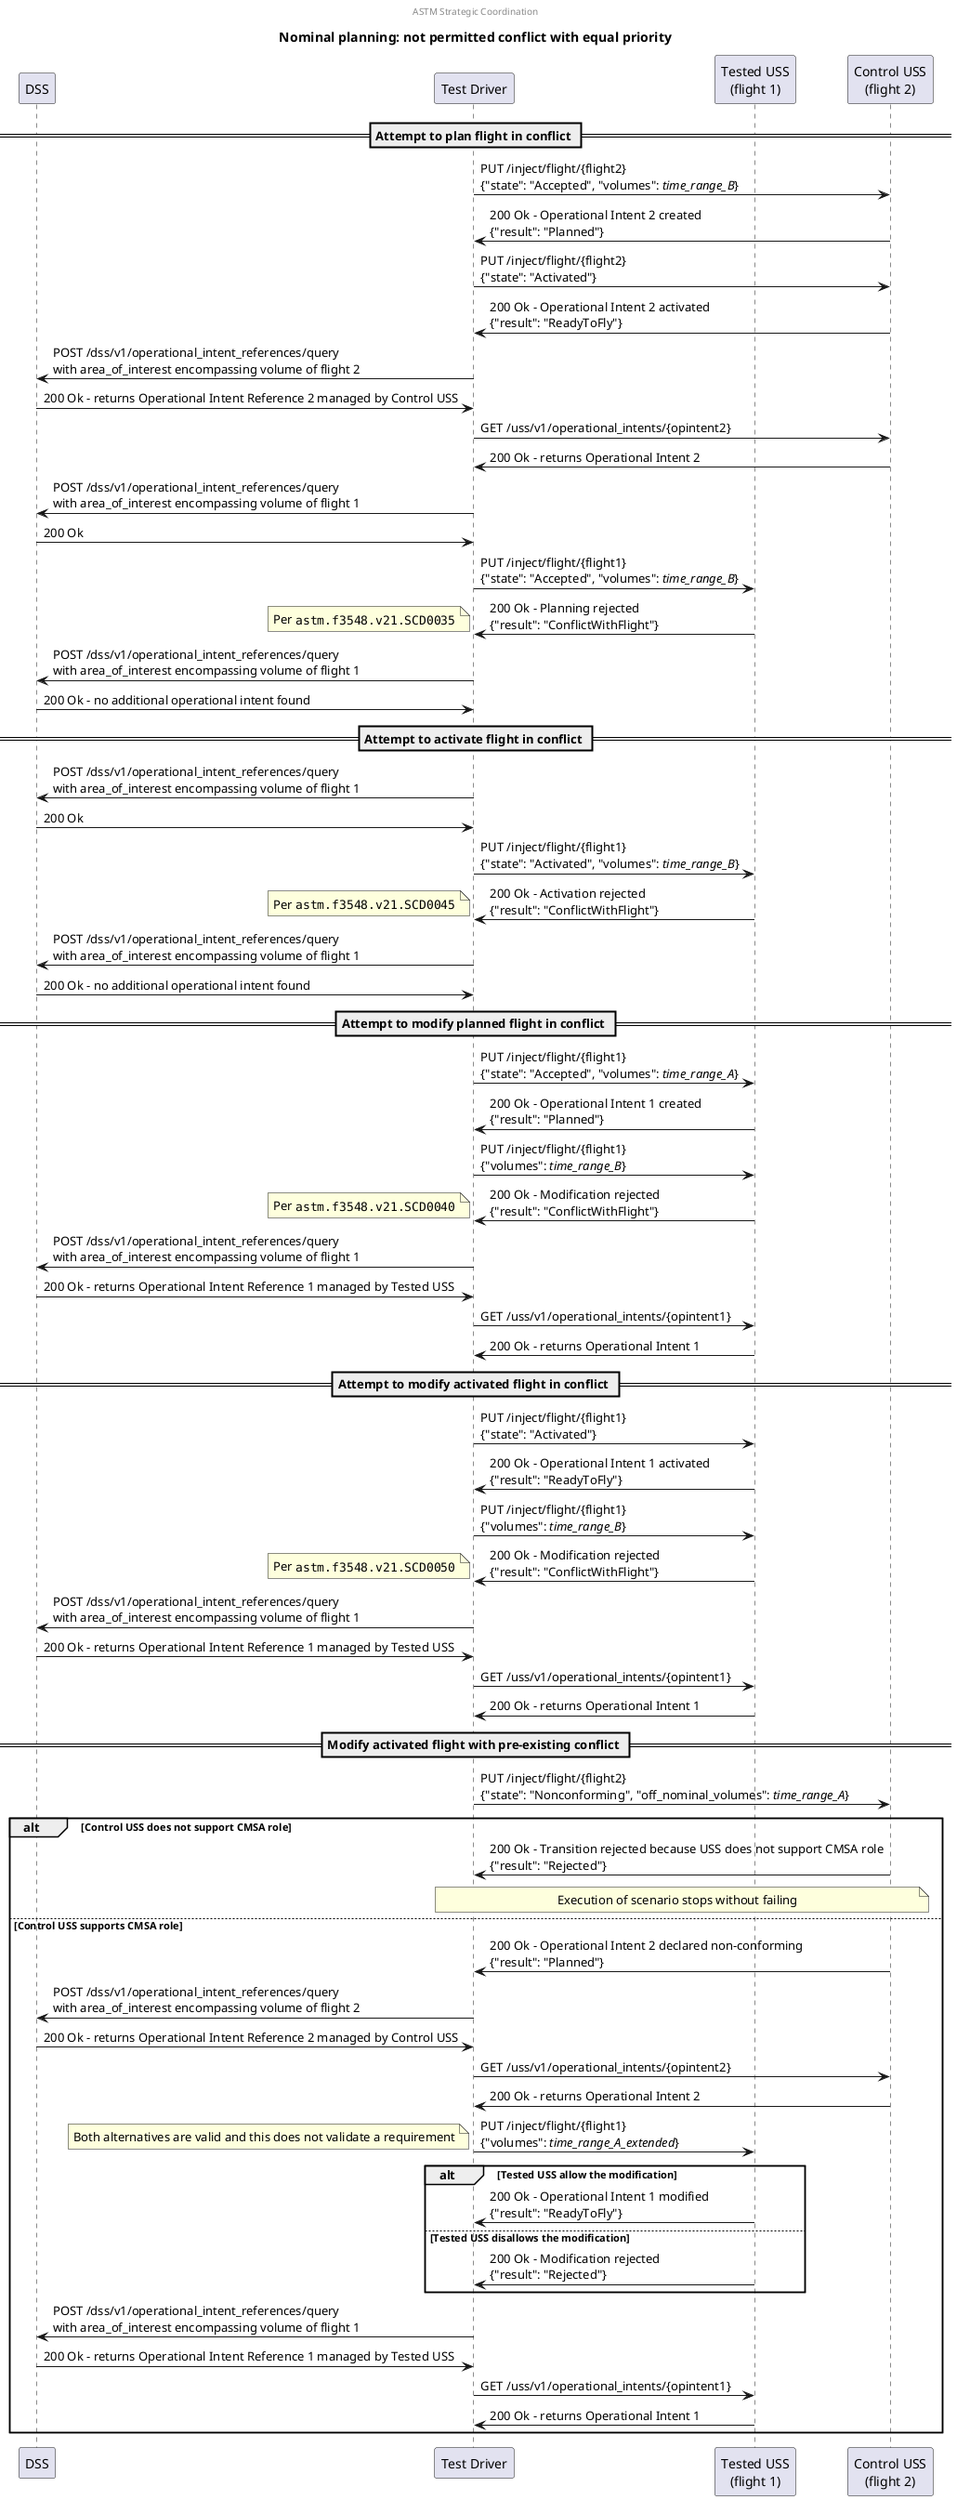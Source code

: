 @startuml
center header ASTM Strategic Coordination
title Nominal planning: not permitted conflict with equal priority

participant "DSS"
participant "Test Driver" as TD
participant "Tested USS\n(flight 1)" as T_USS
participant "Control USS\n(flight 2)" as C_USS

== Attempt to plan flight in conflict ==
TD -> C_USS: PUT /inject/flight/{flight2}\n{"state": "Accepted", "volumes": //time_range_B//}
TD <- C_USS: 200 Ok - Operational Intent 2 created\n{"result": "Planned"}

TD -> C_USS: PUT /inject/flight/{flight2}\n{"state": "Activated"}
TD <- C_USS: 200 Ok - Operational Intent 2 activated\n{"result": "ReadyToFly"}

TD -> DSS: POST /dss/v1/operational_intent_references/query\nwith area_of_interest encompassing volume of flight 2
TD <- DSS: 200 Ok - returns Operational Intent Reference 2 managed by Control USS
TD -> C_USS: GET /uss/v1/operational_intents/{opintent2}
TD <- C_USS: 200 Ok - returns Operational Intent 2

TD -> DSS: POST /dss/v1/operational_intent_references/query\nwith area_of_interest encompassing volume of flight 1
TD <- DSS: 200 Ok
TD -> T_USS: PUT /inject/flight/{flight1}\n{"state": "Accepted", "volumes": //time_range_B//}
TD <- T_USS: 200 Ok - Planning rejected\n{"result": "ConflictWithFlight"}
note left: Per ""astm.f3548.v21.SCD0035""
TD -> DSS: POST /dss/v1/operational_intent_references/query\nwith area_of_interest encompassing volume of flight 1
TD <- DSS: 200 Ok - no additional operational intent found


== Attempt to activate flight in conflict ==
TD -> DSS: POST /dss/v1/operational_intent_references/query\nwith area_of_interest encompassing volume of flight 1
TD <- DSS: 200 Ok
TD -> T_USS: PUT /inject/flight/{flight1}\n{"state": "Activated", "volumes": //time_range_B//}
TD <- T_USS: 200 Ok - Activation rejected\n{"result": "ConflictWithFlight"}
note left: Per ""astm.f3548.v21.SCD0045""
TD -> DSS: POST /dss/v1/operational_intent_references/query\nwith area_of_interest encompassing volume of flight 1
TD <- DSS: 200 Ok - no additional operational intent found


== Attempt to modify planned flight in conflict ==
TD -> T_USS: PUT /inject/flight/{flight1}\n{"state": "Accepted", "volumes": //time_range_A//}
TD <- T_USS: 200 Ok - Operational Intent 1 created\n{"result": "Planned"}

TD -> T_USS: PUT /inject/flight/{flight1}\n{"volumes": //time_range_B//}
TD <- T_USS: 200 Ok - Modification rejected\n{"result": "ConflictWithFlight"}
note left: Per ""astm.f3548.v21.SCD0040""

TD -> DSS: POST /dss/v1/operational_intent_references/query\nwith area_of_interest encompassing volume of flight 1
TD <- DSS: 200 Ok - returns Operational Intent Reference 1 managed by Tested USS
TD -> T_USS: GET /uss/v1/operational_intents/{opintent1}
TD <- T_USS: 200 Ok - returns Operational Intent 1


== Attempt to modify activated flight in conflict ==
TD -> T_USS: PUT /inject/flight/{flight1}\n{"state": "Activated"}
TD <- T_USS: 200 Ok - Operational Intent 1 activated\n{"result": "ReadyToFly"}

TD -> T_USS: PUT /inject/flight/{flight1}\n{"volumes": //time_range_B//}
TD <- T_USS: 200 Ok - Modification rejected\n{"result": "ConflictWithFlight"}
note left: Per ""astm.f3548.v21.SCD0050""

TD -> DSS: POST /dss/v1/operational_intent_references/query\nwith area_of_interest encompassing volume of flight 1
TD <- DSS: 200 Ok - returns Operational Intent Reference 1 managed by Tested USS
TD -> T_USS: GET /uss/v1/operational_intents/{opintent1}
TD <- T_USS: 200 Ok - returns Operational Intent 1


== Modify activated flight with pre-existing conflict ==
TD -> C_USS: PUT /inject/flight/{flight2}\n{"state": "Nonconforming", "off_nominal_volumes": //time_range_A//}
alt Control USS does not support CMSA role
  TD <- C_USS: 200 Ok - Transition rejected because USS does not support CMSA role\n{"result": "Rejected"}
  note over TD, C_USS: Execution of scenario stops without failing

else Control USS supports CMSA role
  TD <- C_USS: 200 Ok - Operational Intent 2 declared non-conforming\n{"result": "Planned"}

  TD -> DSS: POST /dss/v1/operational_intent_references/query\nwith area_of_interest encompassing volume of flight 2
  TD <- DSS: 200 Ok - returns Operational Intent Reference 2 managed by Control USS
  TD -> C_USS: GET /uss/v1/operational_intents/{opintent2}
  TD <- C_USS: 200 Ok - returns Operational Intent 2

  TD -> T_USS: PUT /inject/flight/{flight1}\n{"volumes": //time_range_A_extended//}
  note left: Both alternatives are valid and this does not validate a requirement
  alt Tested USS allow the modification
    TD <- T_USS: 200 Ok - Operational Intent 1 modified\n{"result": "ReadyToFly"}

  else Tested USS disallows the modification
    TD <- T_USS: 200 Ok - Modification rejected\n{"result": "Rejected"}

  end

  TD -> DSS: POST /dss/v1/operational_intent_references/query\nwith area_of_interest encompassing volume of flight 1
  TD <- DSS: 200 Ok - returns Operational Intent Reference 1 managed by Tested USS
  TD -> T_USS: GET /uss/v1/operational_intents/{opintent1}
  TD <- T_USS: 200 Ok - returns Operational Intent 1

end

@enduml
